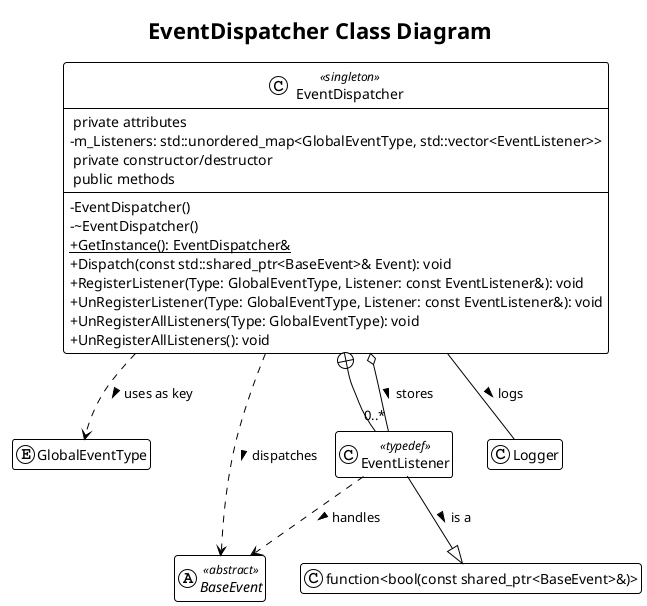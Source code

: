 @startuml
!theme plain
title EventDispatcher Class Diagram

' Settings for better readability
skinparam classAttributeIconSize 0
hide empty members

' --- External Dependencies ---

enum GlobalEventType
abstract class BaseEvent <<abstract>>

class EventListener <<typedef>>
EventListener --|> "function<bool(const shared_ptr<BaseEvent>&)>" : is a >
' --- The EventDispatcher Singleton ---
class EventDispatcher <<singleton>> {
    ' Representing the typedef as a nested type for clarity

    .. private attributes ..
    - m_Listeners: std::unordered_map<GlobalEventType, std::vector<EventListener>>
    .. private constructor/destructor ..
    - EventDispatcher()
    - ~EventDispatcher()
    ' Note: Deleted functions are described in the note
    .. public methods ..
    + {static} GetInstance(): EventDispatcher&
    + Dispatch(const std::shared_ptr<BaseEvent>& Event): void
    + RegisterListener(Type: GlobalEventType, Listener: const EventListener&): void
    + UnRegisterListener(Type: GlobalEventType, Listener: const EventListener&): void
    + UnRegisterAllListeners(Type: GlobalEventType): void
    + UnRegisterAllListeners(): void
}


' --- RELATIONSHIPS ---

' ==> Nested Type Relationship
' EventListener is defined within the scope of EventDispatcher.
EventDispatcher +-- EventListener

' ==> Aggregation (Manages-A relationship)
' The dispatcher stores a collection of listeners.
EventDispatcher o-- "0..*" EventListener : stores >

' ==> Dependency (Uses-A relationship)
' The dispatcher uses the enum as a key and the event as data.
EventDispatcher ..> GlobalEventType : uses as key >
EventDispatcher ..> BaseEvent : dispatches >

' The listener itself depends on the event type it handles.
EventListener ..> BaseEvent : handles >
EventDispatcher -- Logger : logs >
@enduml
